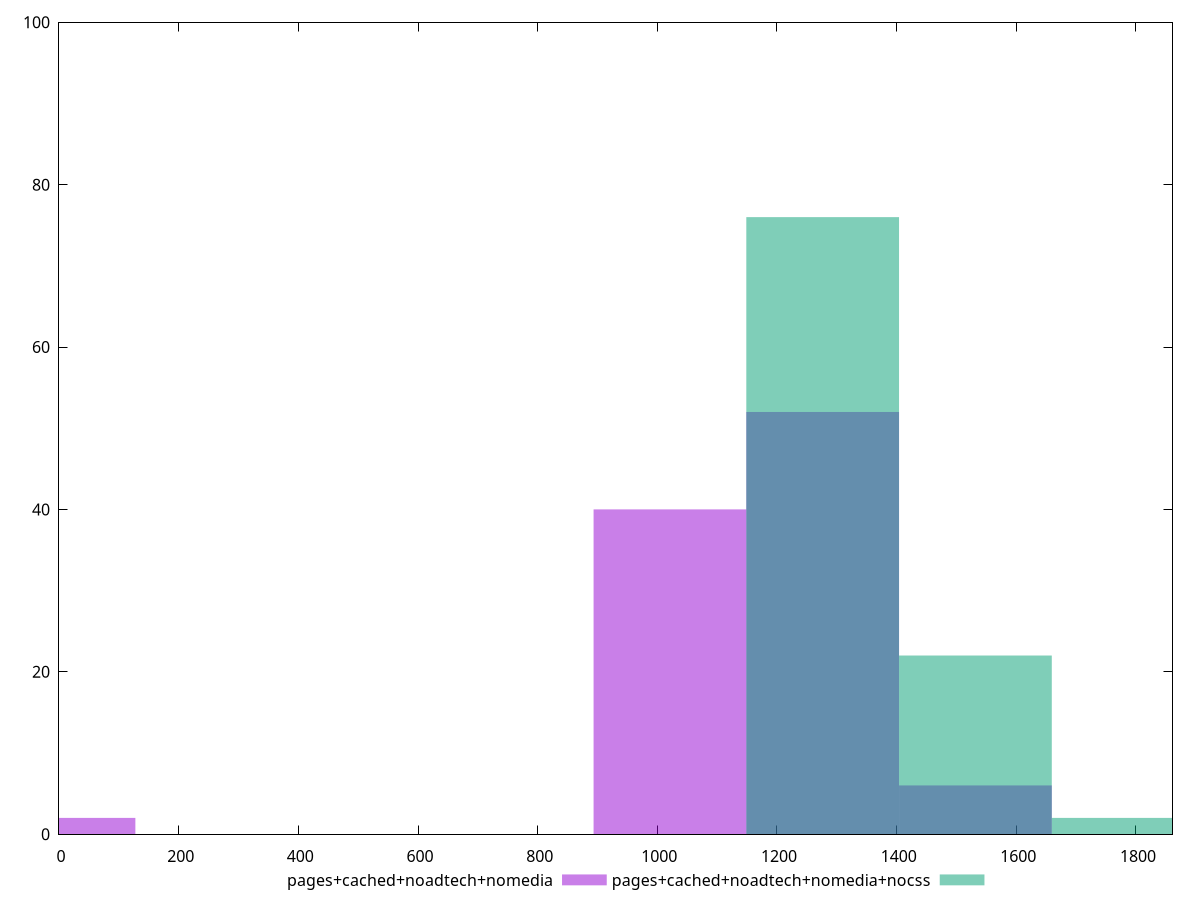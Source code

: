 reset

$pagesCachedNoadtechNomedia <<EOF
1276.3466357327768 52
1021.0773085862214 40
1531.615962879332 6
0 2
EOF

$pagesCachedNoadtechNomediaNocss <<EOF
1786.8852900258876 2
1276.3466357327768 76
1531.615962879332 22
EOF

set key outside below
set boxwidth 255.26932714655536
set xrange [0:1861]
set yrange [0:100]
set trange [0:100]
set style fill transparent solid 0.5 noborder
set terminal svg size 640, 500 enhanced background rgb 'white'
set output "report_00015_2021-02-09T16-11-33.973Z/uses-rel-preload/comparison/histogram/3_vs_4.svg"

plot $pagesCachedNoadtechNomedia title "pages+cached+noadtech+nomedia" with boxes, \
     $pagesCachedNoadtechNomediaNocss title "pages+cached+noadtech+nomedia+nocss" with boxes

reset
